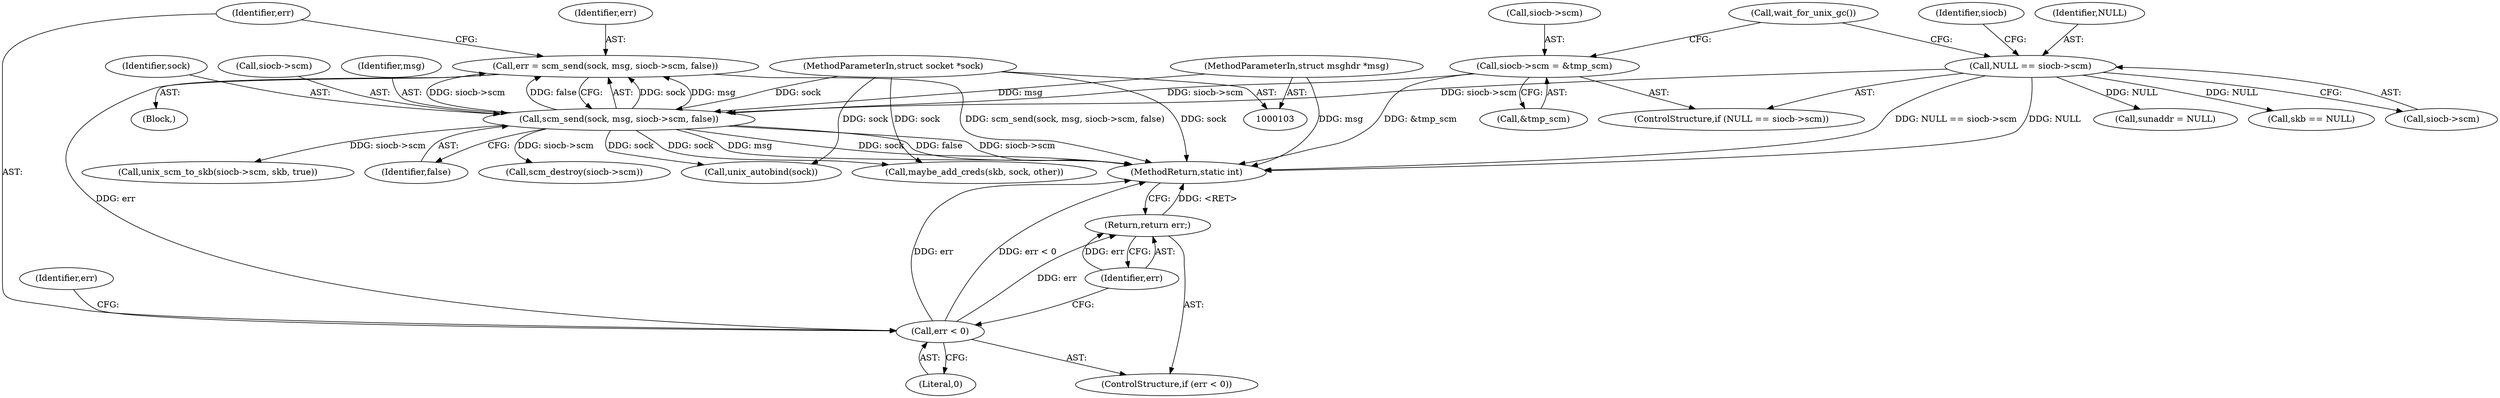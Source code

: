 digraph "0_linux_e0e3cea46d31d23dc40df0a49a7a2c04fe8edfea_0@API" {
"1000167" [label="(Call,err = scm_send(sock, msg, siocb->scm, false))"];
"1000169" [label="(Call,scm_send(sock, msg, siocb->scm, false))"];
"1000105" [label="(MethodParameterIn,struct socket *sock)"];
"1000106" [label="(MethodParameterIn,struct msghdr *msg)"];
"1000155" [label="(Call,NULL == siocb->scm)"];
"1000160" [label="(Call,siocb->scm = &tmp_scm)"];
"1000177" [label="(Call,err < 0)"];
"1000180" [label="(Return,return err;)"];
"1000217" [label="(Call,sunaddr = NULL)"];
"1000183" [label="(Identifier,err)"];
"1000175" [label="(Identifier,false)"];
"1000170" [label="(Identifier,sock)"];
"1000161" [label="(Call,siocb->scm)"];
"1000169" [label="(Call,scm_send(sock, msg, siocb->scm, false))"];
"1000295" [label="(Call,skb == NULL)"];
"1000160" [label="(Call,siocb->scm = &tmp_scm)"];
"1000580" [label="(MethodReturn,static int)"];
"1000106" [label="(MethodParameterIn,struct msghdr *msg)"];
"1000172" [label="(Call,siocb->scm)"];
"1000162" [label="(Identifier,siocb)"];
"1000105" [label="(MethodParameterIn,struct socket *sock)"];
"1000527" [label="(Call,maybe_add_creds(skb, sock, other))"];
"1000167" [label="(Call,err = scm_send(sock, msg, siocb->scm, false))"];
"1000156" [label="(Identifier,NULL)"];
"1000157" [label="(Call,siocb->scm)"];
"1000180" [label="(Return,return err;)"];
"1000171" [label="(Identifier,msg)"];
"1000155" [label="(Call,NULL == siocb->scm)"];
"1000574" [label="(Call,scm_destroy(siocb->scm))"];
"1000176" [label="(ControlStructure,if (err < 0))"];
"1000301" [label="(Call,unix_scm_to_skb(siocb->scm, skb, true))"];
"1000168" [label="(Identifier,err)"];
"1000248" [label="(Call,unix_autobind(sock))"];
"1000166" [label="(Call,wait_for_unix_gc())"];
"1000181" [label="(Identifier,err)"];
"1000178" [label="(Identifier,err)"];
"1000177" [label="(Call,err < 0)"];
"1000164" [label="(Call,&tmp_scm)"];
"1000179" [label="(Literal,0)"];
"1000108" [label="(Block,)"];
"1000154" [label="(ControlStructure,if (NULL == siocb->scm))"];
"1000167" -> "1000108"  [label="AST: "];
"1000167" -> "1000169"  [label="CFG: "];
"1000168" -> "1000167"  [label="AST: "];
"1000169" -> "1000167"  [label="AST: "];
"1000178" -> "1000167"  [label="CFG: "];
"1000167" -> "1000580"  [label="DDG: scm_send(sock, msg, siocb->scm, false)"];
"1000169" -> "1000167"  [label="DDG: sock"];
"1000169" -> "1000167"  [label="DDG: msg"];
"1000169" -> "1000167"  [label="DDG: siocb->scm"];
"1000169" -> "1000167"  [label="DDG: false"];
"1000167" -> "1000177"  [label="DDG: err"];
"1000169" -> "1000175"  [label="CFG: "];
"1000170" -> "1000169"  [label="AST: "];
"1000171" -> "1000169"  [label="AST: "];
"1000172" -> "1000169"  [label="AST: "];
"1000175" -> "1000169"  [label="AST: "];
"1000169" -> "1000580"  [label="DDG: siocb->scm"];
"1000169" -> "1000580"  [label="DDG: msg"];
"1000169" -> "1000580"  [label="DDG: sock"];
"1000169" -> "1000580"  [label="DDG: false"];
"1000105" -> "1000169"  [label="DDG: sock"];
"1000106" -> "1000169"  [label="DDG: msg"];
"1000155" -> "1000169"  [label="DDG: siocb->scm"];
"1000160" -> "1000169"  [label="DDG: siocb->scm"];
"1000169" -> "1000248"  [label="DDG: sock"];
"1000169" -> "1000301"  [label="DDG: siocb->scm"];
"1000169" -> "1000527"  [label="DDG: sock"];
"1000169" -> "1000574"  [label="DDG: siocb->scm"];
"1000105" -> "1000103"  [label="AST: "];
"1000105" -> "1000580"  [label="DDG: sock"];
"1000105" -> "1000248"  [label="DDG: sock"];
"1000105" -> "1000527"  [label="DDG: sock"];
"1000106" -> "1000103"  [label="AST: "];
"1000106" -> "1000580"  [label="DDG: msg"];
"1000155" -> "1000154"  [label="AST: "];
"1000155" -> "1000157"  [label="CFG: "];
"1000156" -> "1000155"  [label="AST: "];
"1000157" -> "1000155"  [label="AST: "];
"1000162" -> "1000155"  [label="CFG: "];
"1000166" -> "1000155"  [label="CFG: "];
"1000155" -> "1000580"  [label="DDG: NULL == siocb->scm"];
"1000155" -> "1000580"  [label="DDG: NULL"];
"1000155" -> "1000217"  [label="DDG: NULL"];
"1000155" -> "1000295"  [label="DDG: NULL"];
"1000160" -> "1000154"  [label="AST: "];
"1000160" -> "1000164"  [label="CFG: "];
"1000161" -> "1000160"  [label="AST: "];
"1000164" -> "1000160"  [label="AST: "];
"1000166" -> "1000160"  [label="CFG: "];
"1000160" -> "1000580"  [label="DDG: &tmp_scm"];
"1000177" -> "1000176"  [label="AST: "];
"1000177" -> "1000179"  [label="CFG: "];
"1000178" -> "1000177"  [label="AST: "];
"1000179" -> "1000177"  [label="AST: "];
"1000181" -> "1000177"  [label="CFG: "];
"1000183" -> "1000177"  [label="CFG: "];
"1000177" -> "1000580"  [label="DDG: err"];
"1000177" -> "1000580"  [label="DDG: err < 0"];
"1000177" -> "1000180"  [label="DDG: err"];
"1000180" -> "1000176"  [label="AST: "];
"1000180" -> "1000181"  [label="CFG: "];
"1000181" -> "1000180"  [label="AST: "];
"1000580" -> "1000180"  [label="CFG: "];
"1000180" -> "1000580"  [label="DDG: <RET>"];
"1000181" -> "1000180"  [label="DDG: err"];
}
